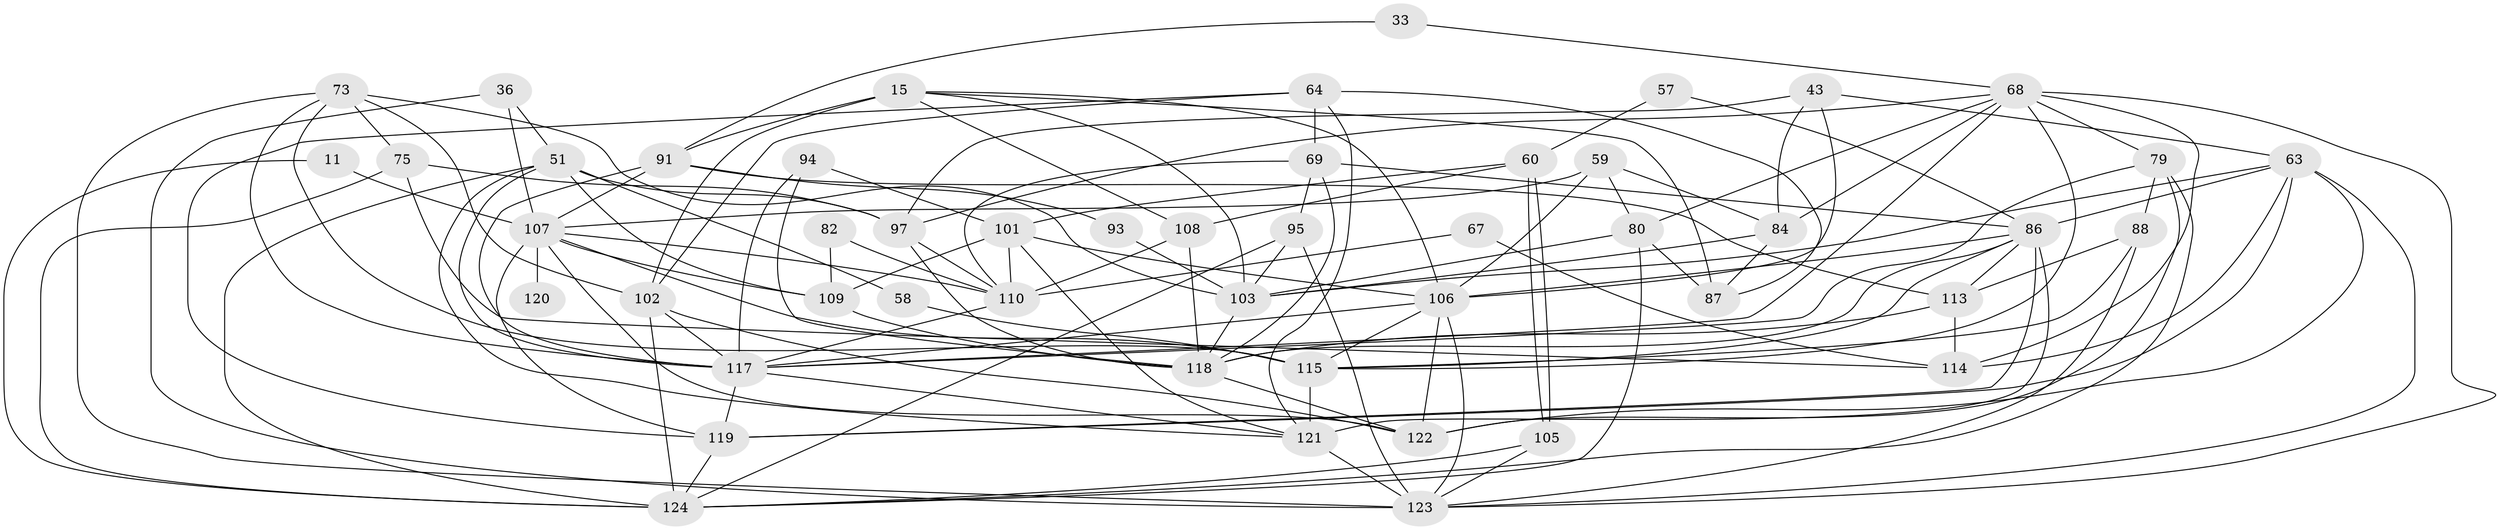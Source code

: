 // original degree distribution, {4: 0.21774193548387097, 5: 0.23387096774193547, 6: 0.11290322580645161, 3: 0.25, 2: 0.16129032258064516, 9: 0.008064516129032258, 7: 0.008064516129032258, 10: 0.008064516129032258}
// Generated by graph-tools (version 1.1) at 2025/52/03/04/25 21:52:23]
// undirected, 49 vertices, 133 edges
graph export_dot {
graph [start="1"]
  node [color=gray90,style=filled];
  11;
  15 [super="+12"];
  33;
  36;
  43;
  51 [super="+23"];
  57;
  58;
  59;
  60;
  63 [super="+17+44"];
  64;
  67;
  68 [super="+52+20"];
  69 [super="+14"];
  73 [super="+49"];
  75 [super="+31"];
  79 [super="+65"];
  80 [super="+76"];
  82;
  84 [super="+78"];
  86 [super="+2+39"];
  87;
  88;
  91 [super="+47"];
  93;
  94;
  95;
  97 [super="+22+25"];
  101 [super="+48"];
  102 [super="+7+96"];
  103;
  105;
  106 [super="+77+55"];
  107 [super="+50+53"];
  108;
  109 [super="+32"];
  110 [super="+21+56"];
  113 [super="+74"];
  114 [super="+112"];
  115 [super="+35+81+100"];
  117 [super="+99+85"];
  118 [super="+45+90+116"];
  119 [super="+9+92"];
  120;
  121 [super="+111"];
  122 [super="+89"];
  123 [super="+98+104"];
  124 [super="+30+62"];
  11 -- 107;
  11 -- 124;
  15 -- 103;
  15 -- 91 [weight=2];
  15 -- 87;
  15 -- 108;
  15 -- 102 [weight=2];
  15 -- 106;
  33 -- 91;
  33 -- 68;
  36 -- 51;
  36 -- 107 [weight=2];
  36 -- 123 [weight=2];
  43 -- 84;
  43 -- 63;
  43 -- 97;
  43 -- 106;
  51 -- 109 [weight=2];
  51 -- 58;
  51 -- 124 [weight=2];
  51 -- 97;
  51 -- 121;
  51 -- 117;
  57 -- 60;
  57 -- 86;
  58 -- 115;
  59 -- 84 [weight=2];
  59 -- 107;
  59 -- 80;
  59 -- 106;
  60 -- 105;
  60 -- 105;
  60 -- 108;
  60 -- 101;
  63 -- 103;
  63 -- 122;
  63 -- 86 [weight=3];
  63 -- 114;
  63 -- 123 [weight=2];
  63 -- 119;
  64 -- 87;
  64 -- 69;
  64 -- 102;
  64 -- 121;
  64 -- 119;
  67 -- 114;
  67 -- 110;
  68 -- 114 [weight=2];
  68 -- 97;
  68 -- 84;
  68 -- 117 [weight=2];
  68 -- 79;
  68 -- 115 [weight=2];
  68 -- 80;
  68 -- 123;
  69 -- 95;
  69 -- 86;
  69 -- 110;
  69 -- 118;
  73 -- 103 [weight=2];
  73 -- 102;
  73 -- 75;
  73 -- 115;
  73 -- 123 [weight=2];
  73 -- 117;
  75 -- 124;
  75 -- 114;
  75 -- 97;
  79 -- 122 [weight=2];
  79 -- 88;
  79 -- 124;
  79 -- 117;
  80 -- 103;
  80 -- 87;
  80 -- 124;
  82 -- 109;
  82 -- 110;
  84 -- 103;
  84 -- 87;
  86 -- 113 [weight=2];
  86 -- 106;
  86 -- 119;
  86 -- 115;
  86 -- 121;
  86 -- 118;
  88 -- 113;
  88 -- 123;
  88 -- 115;
  91 -- 113 [weight=3];
  91 -- 107 [weight=2];
  91 -- 117 [weight=2];
  91 -- 93;
  93 -- 103;
  94 -- 117 [weight=2];
  94 -- 101;
  94 -- 118 [weight=2];
  95 -- 103;
  95 -- 124;
  95 -- 123;
  97 -- 110 [weight=2];
  97 -- 118;
  101 -- 110;
  101 -- 121;
  101 -- 106;
  101 -- 109;
  102 -- 122 [weight=2];
  102 -- 124;
  102 -- 117 [weight=2];
  103 -- 118;
  105 -- 123;
  105 -- 124;
  106 -- 122;
  106 -- 123 [weight=2];
  106 -- 115 [weight=2];
  106 -- 117 [weight=2];
  107 -- 120 [weight=2];
  107 -- 109 [weight=2];
  107 -- 110;
  107 -- 122;
  107 -- 115;
  107 -- 119;
  108 -- 110 [weight=3];
  108 -- 118;
  109 -- 118 [weight=2];
  110 -- 117;
  113 -- 114;
  113 -- 118 [weight=2];
  115 -- 121 [weight=2];
  117 -- 121;
  117 -- 119;
  118 -- 122 [weight=2];
  119 -- 124;
  121 -- 123 [weight=2];
}
